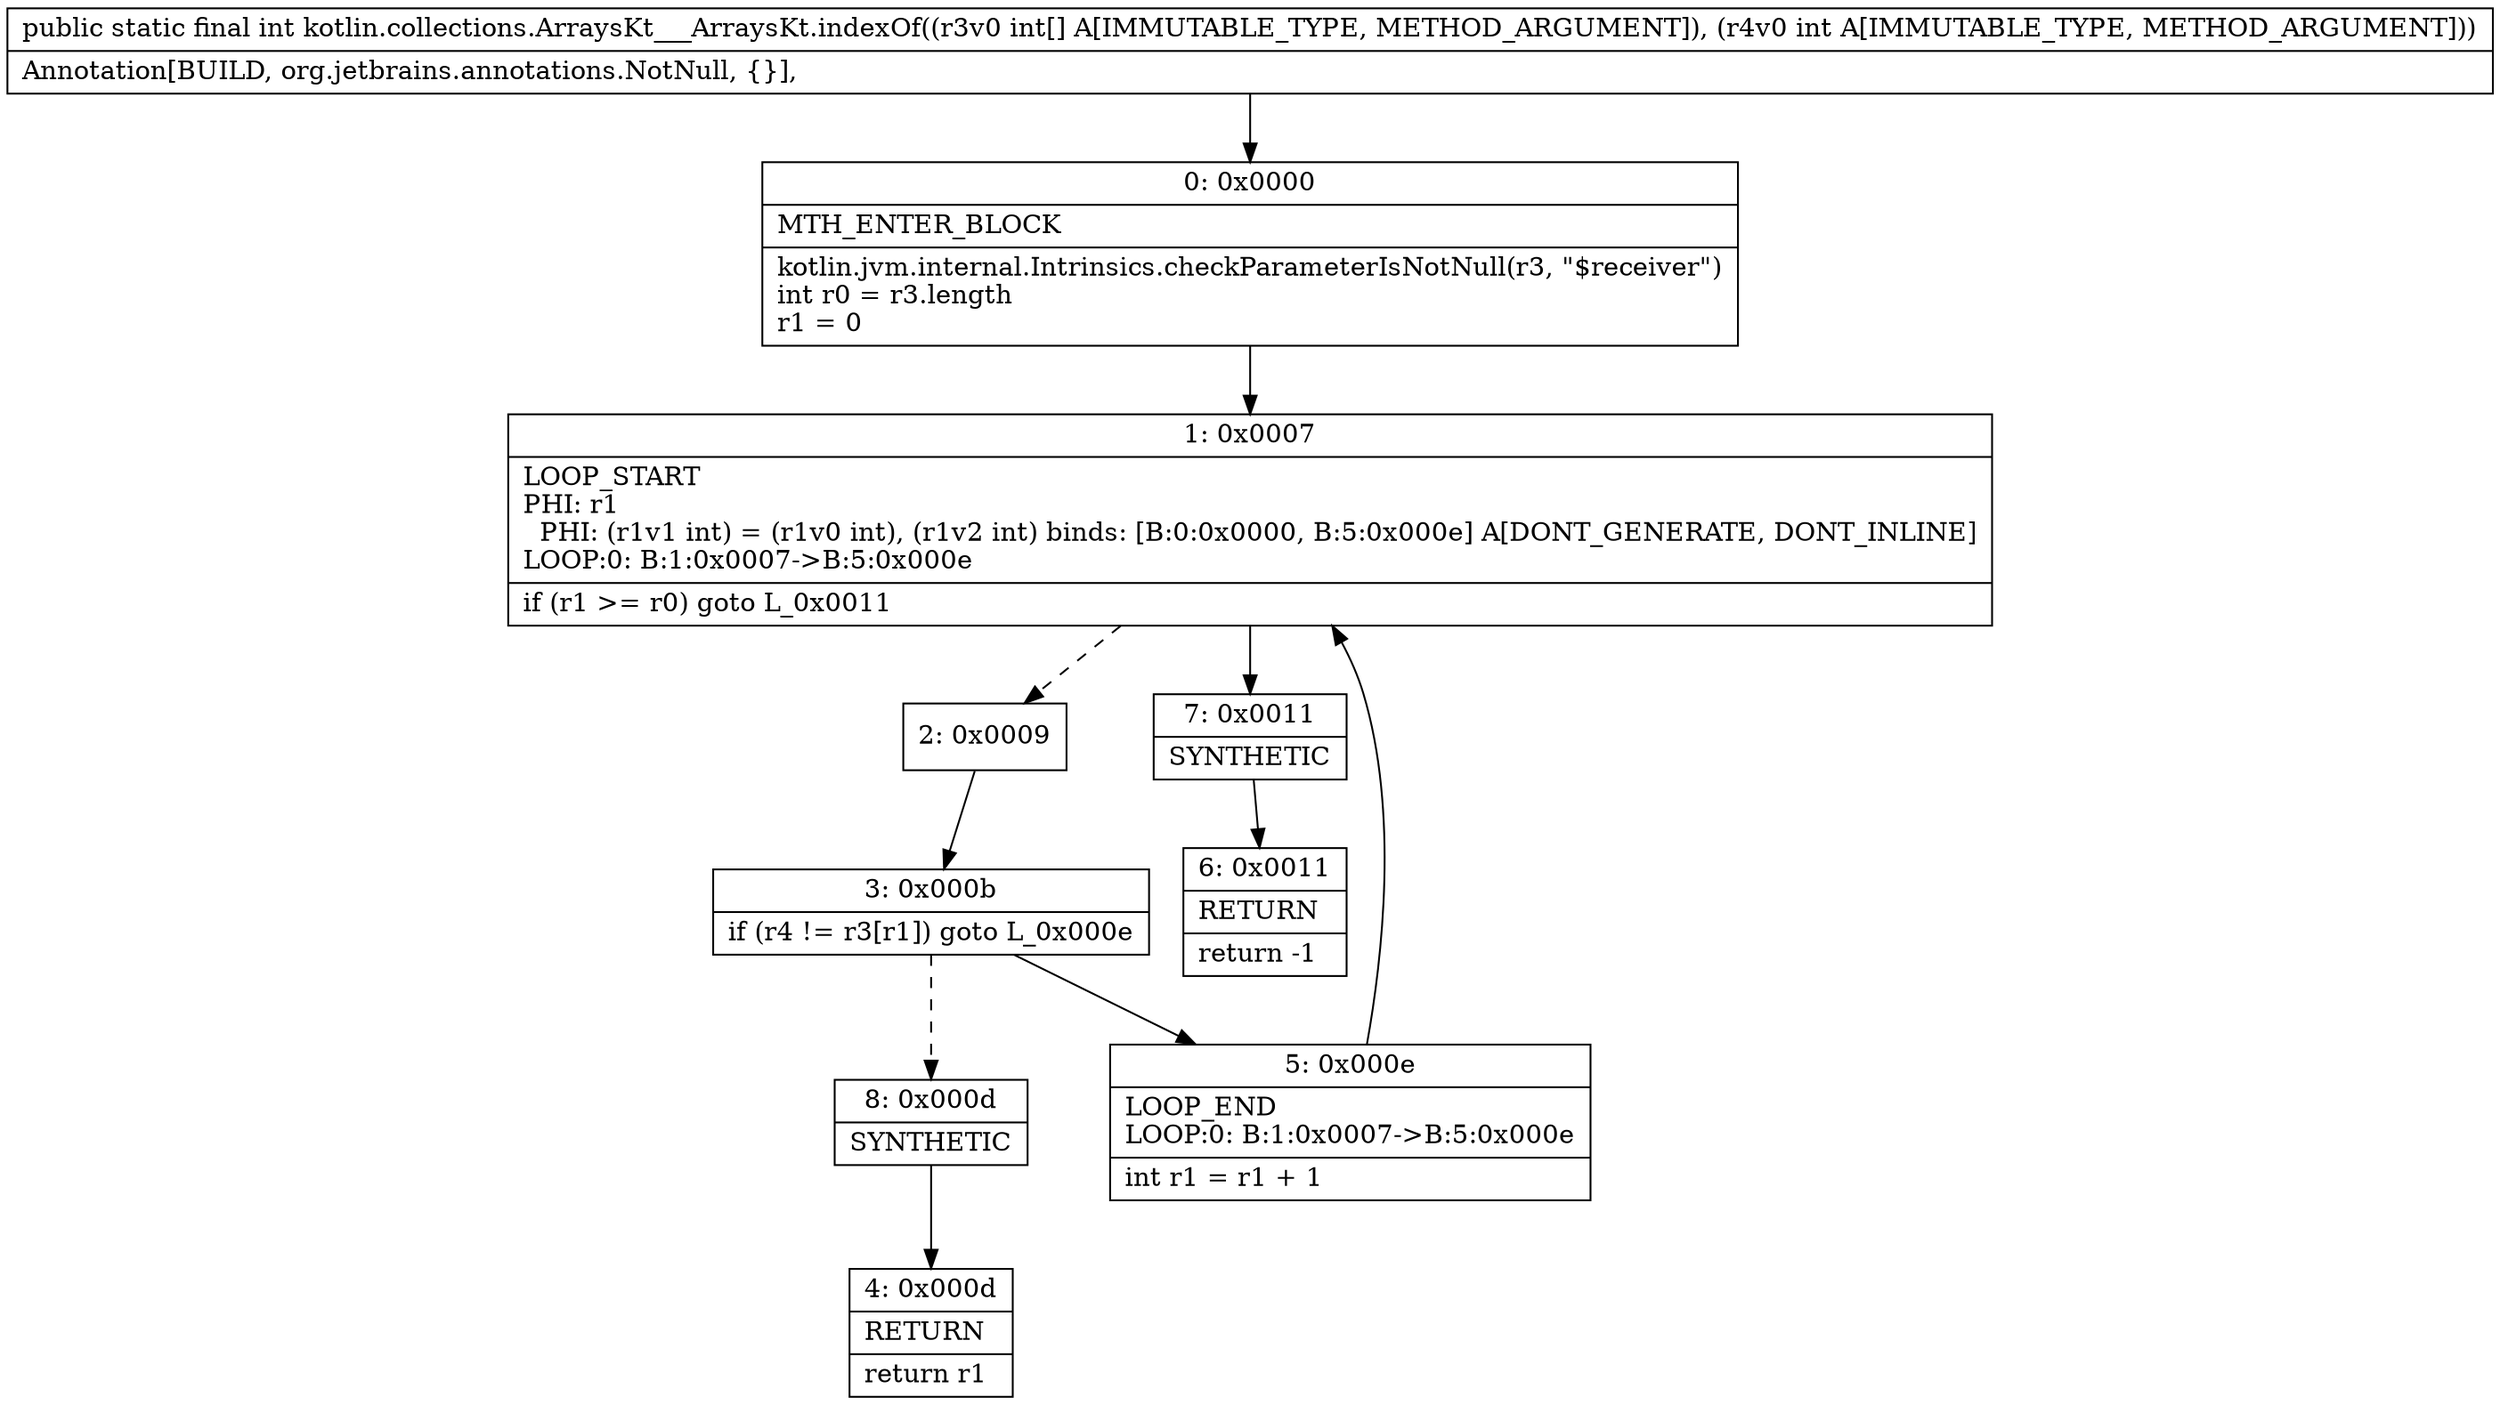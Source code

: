 digraph "CFG forkotlin.collections.ArraysKt___ArraysKt.indexOf([II)I" {
Node_0 [shape=record,label="{0\:\ 0x0000|MTH_ENTER_BLOCK\l|kotlin.jvm.internal.Intrinsics.checkParameterIsNotNull(r3, \"$receiver\")\lint r0 = r3.length\lr1 = 0\l}"];
Node_1 [shape=record,label="{1\:\ 0x0007|LOOP_START\lPHI: r1 \l  PHI: (r1v1 int) = (r1v0 int), (r1v2 int) binds: [B:0:0x0000, B:5:0x000e] A[DONT_GENERATE, DONT_INLINE]\lLOOP:0: B:1:0x0007\-\>B:5:0x000e\l|if (r1 \>= r0) goto L_0x0011\l}"];
Node_2 [shape=record,label="{2\:\ 0x0009}"];
Node_3 [shape=record,label="{3\:\ 0x000b|if (r4 != r3[r1]) goto L_0x000e\l}"];
Node_4 [shape=record,label="{4\:\ 0x000d|RETURN\l|return r1\l}"];
Node_5 [shape=record,label="{5\:\ 0x000e|LOOP_END\lLOOP:0: B:1:0x0007\-\>B:5:0x000e\l|int r1 = r1 + 1\l}"];
Node_6 [shape=record,label="{6\:\ 0x0011|RETURN\l|return \-1\l}"];
Node_7 [shape=record,label="{7\:\ 0x0011|SYNTHETIC\l}"];
Node_8 [shape=record,label="{8\:\ 0x000d|SYNTHETIC\l}"];
MethodNode[shape=record,label="{public static final int kotlin.collections.ArraysKt___ArraysKt.indexOf((r3v0 int[] A[IMMUTABLE_TYPE, METHOD_ARGUMENT]), (r4v0 int A[IMMUTABLE_TYPE, METHOD_ARGUMENT]))  | Annotation[BUILD, org.jetbrains.annotations.NotNull, \{\}], \l}"];
MethodNode -> Node_0;
Node_0 -> Node_1;
Node_1 -> Node_2[style=dashed];
Node_1 -> Node_7;
Node_2 -> Node_3;
Node_3 -> Node_5;
Node_3 -> Node_8[style=dashed];
Node_5 -> Node_1;
Node_7 -> Node_6;
Node_8 -> Node_4;
}

